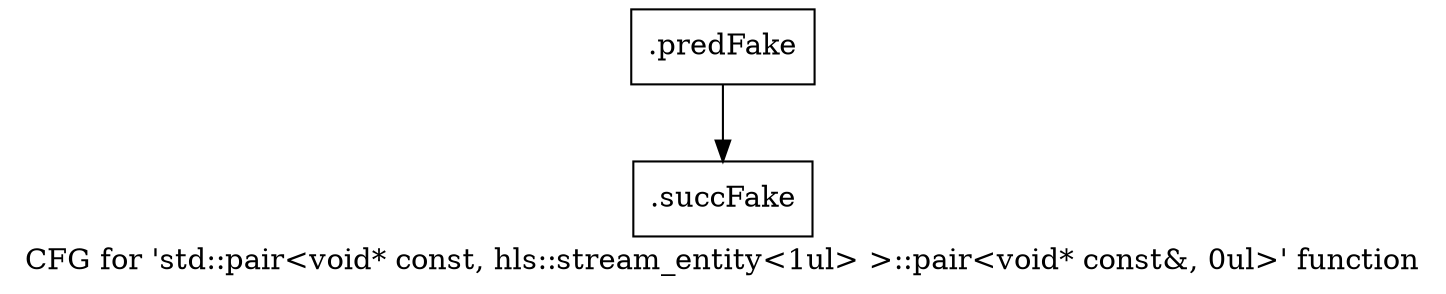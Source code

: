 digraph "CFG for 'std::pair\<void* const, hls::stream_entity\<1ul\> \>::pair\<void* const&, 0ul\>' function" {
	label="CFG for 'std::pair\<void* const, hls::stream_entity\<1ul\> \>::pair\<void* const&, 0ul\>' function";

	Node0x5200990 [shape=record,filename="",linenumber="",label="{.predFake}"];
	Node0x5200990 -> Node0x52cccb0[ callList="" memoryops="" filename="/home/akhilkushe/Xilinx/Vitis_HLS/2021.2/tps/lnx64/gcc-6.2.0/lib/gcc/x86_64-pc-linux-gnu/6.2.0/../../../../include/c++/6.2.0/tuple" execusionnum="1"];
	Node0x52cccb0 [shape=record,filename="/home/akhilkushe/Xilinx/Vitis_HLS/2021.2/tps/lnx64/gcc-6.2.0/lib/gcc/x86_64-pc-linux-gnu/6.2.0/../../../../include/c++/6.2.0/tuple",linenumber="1587",label="{.succFake}"];
}
